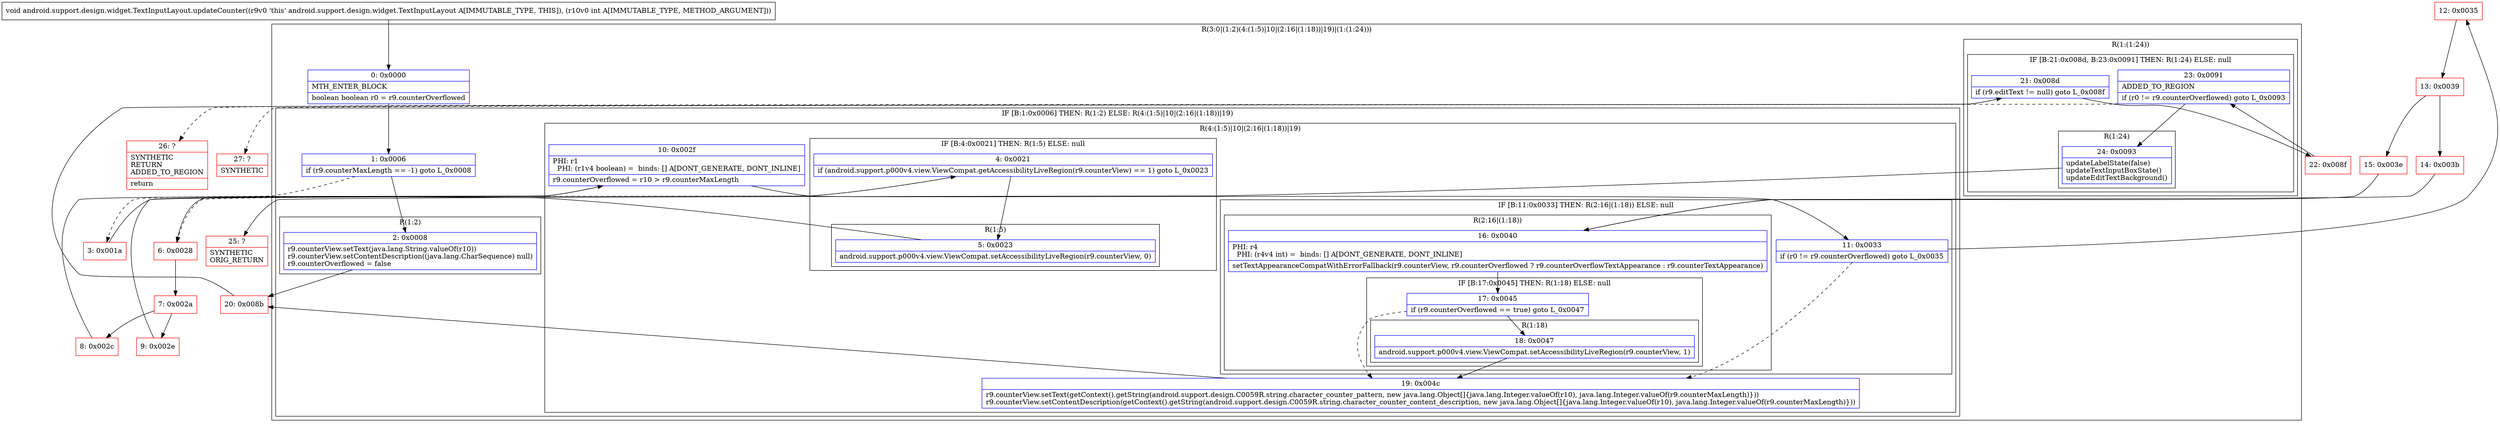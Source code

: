 digraph "CFG forandroid.support.design.widget.TextInputLayout.updateCounter(I)V" {
subgraph cluster_Region_1263316525 {
label = "R(3:0|(1:2)(4:(1:5)|10|(2:16|(1:18))|19)|(1:(1:24)))";
node [shape=record,color=blue];
Node_0 [shape=record,label="{0\:\ 0x0000|MTH_ENTER_BLOCK\l|boolean boolean r0 = r9.counterOverflowed\l}"];
subgraph cluster_IfRegion_1744957721 {
label = "IF [B:1:0x0006] THEN: R(1:2) ELSE: R(4:(1:5)|10|(2:16|(1:18))|19)";
node [shape=record,color=blue];
Node_1 [shape=record,label="{1\:\ 0x0006|if (r9.counterMaxLength == \-1) goto L_0x0008\l}"];
subgraph cluster_Region_959961105 {
label = "R(1:2)";
node [shape=record,color=blue];
Node_2 [shape=record,label="{2\:\ 0x0008|r9.counterView.setText(java.lang.String.valueOf(r10))\lr9.counterView.setContentDescription((java.lang.CharSequence) null)\lr9.counterOverflowed = false\l}"];
}
subgraph cluster_Region_1099172317 {
label = "R(4:(1:5)|10|(2:16|(1:18))|19)";
node [shape=record,color=blue];
subgraph cluster_IfRegion_1635876375 {
label = "IF [B:4:0x0021] THEN: R(1:5) ELSE: null";
node [shape=record,color=blue];
Node_4 [shape=record,label="{4\:\ 0x0021|if (android.support.p000v4.view.ViewCompat.getAccessibilityLiveRegion(r9.counterView) == 1) goto L_0x0023\l}"];
subgraph cluster_Region_116380167 {
label = "R(1:5)";
node [shape=record,color=blue];
Node_5 [shape=record,label="{5\:\ 0x0023|android.support.p000v4.view.ViewCompat.setAccessibilityLiveRegion(r9.counterView, 0)\l}"];
}
}
Node_10 [shape=record,label="{10\:\ 0x002f|PHI: r1 \l  PHI: (r1v4 boolean) =  binds: [] A[DONT_GENERATE, DONT_INLINE]\l|r9.counterOverflowed = r10 \> r9.counterMaxLength\l}"];
subgraph cluster_IfRegion_2100061905 {
label = "IF [B:11:0x0033] THEN: R(2:16|(1:18)) ELSE: null";
node [shape=record,color=blue];
Node_11 [shape=record,label="{11\:\ 0x0033|if (r0 != r9.counterOverflowed) goto L_0x0035\l}"];
subgraph cluster_Region_18838939 {
label = "R(2:16|(1:18))";
node [shape=record,color=blue];
Node_16 [shape=record,label="{16\:\ 0x0040|PHI: r4 \l  PHI: (r4v4 int) =  binds: [] A[DONT_GENERATE, DONT_INLINE]\l|setTextAppearanceCompatWithErrorFallback(r9.counterView, r9.counterOverflowed ? r9.counterOverflowTextAppearance : r9.counterTextAppearance)\l}"];
subgraph cluster_IfRegion_1622433412 {
label = "IF [B:17:0x0045] THEN: R(1:18) ELSE: null";
node [shape=record,color=blue];
Node_17 [shape=record,label="{17\:\ 0x0045|if (r9.counterOverflowed == true) goto L_0x0047\l}"];
subgraph cluster_Region_170911043 {
label = "R(1:18)";
node [shape=record,color=blue];
Node_18 [shape=record,label="{18\:\ 0x0047|android.support.p000v4.view.ViewCompat.setAccessibilityLiveRegion(r9.counterView, 1)\l}"];
}
}
}
}
Node_19 [shape=record,label="{19\:\ 0x004c|r9.counterView.setText(getContext().getString(android.support.design.C0059R.string.character_counter_pattern, new java.lang.Object[]\{java.lang.Integer.valueOf(r10), java.lang.Integer.valueOf(r9.counterMaxLength)\}))\lr9.counterView.setContentDescription(getContext().getString(android.support.design.C0059R.string.character_counter_content_description, new java.lang.Object[]\{java.lang.Integer.valueOf(r10), java.lang.Integer.valueOf(r9.counterMaxLength)\}))\l}"];
}
}
subgraph cluster_Region_1915249131 {
label = "R(1:(1:24))";
node [shape=record,color=blue];
subgraph cluster_IfRegion_310734144 {
label = "IF [B:21:0x008d, B:23:0x0091] THEN: R(1:24) ELSE: null";
node [shape=record,color=blue];
Node_21 [shape=record,label="{21\:\ 0x008d|if (r9.editText != null) goto L_0x008f\l}"];
Node_23 [shape=record,label="{23\:\ 0x0091|ADDED_TO_REGION\l|if (r0 != r9.counterOverflowed) goto L_0x0093\l}"];
subgraph cluster_Region_140599704 {
label = "R(1:24)";
node [shape=record,color=blue];
Node_24 [shape=record,label="{24\:\ 0x0093|updateLabelState(false)\lupdateTextInputBoxState()\lupdateEditTextBackground()\l}"];
}
}
}
}
Node_3 [shape=record,color=red,label="{3\:\ 0x001a}"];
Node_6 [shape=record,color=red,label="{6\:\ 0x0028}"];
Node_7 [shape=record,color=red,label="{7\:\ 0x002a}"];
Node_8 [shape=record,color=red,label="{8\:\ 0x002c}"];
Node_9 [shape=record,color=red,label="{9\:\ 0x002e}"];
Node_12 [shape=record,color=red,label="{12\:\ 0x0035}"];
Node_13 [shape=record,color=red,label="{13\:\ 0x0039}"];
Node_14 [shape=record,color=red,label="{14\:\ 0x003b}"];
Node_15 [shape=record,color=red,label="{15\:\ 0x003e}"];
Node_20 [shape=record,color=red,label="{20\:\ 0x008b}"];
Node_22 [shape=record,color=red,label="{22\:\ 0x008f}"];
Node_25 [shape=record,color=red,label="{25\:\ ?|SYNTHETIC\lORIG_RETURN\l}"];
Node_26 [shape=record,color=red,label="{26\:\ ?|SYNTHETIC\lRETURN\lADDED_TO_REGION\l|return\l}"];
Node_27 [shape=record,color=red,label="{27\:\ ?|SYNTHETIC\l}"];
MethodNode[shape=record,label="{void android.support.design.widget.TextInputLayout.updateCounter((r9v0 'this' android.support.design.widget.TextInputLayout A[IMMUTABLE_TYPE, THIS]), (r10v0 int A[IMMUTABLE_TYPE, METHOD_ARGUMENT])) }"];
MethodNode -> Node_0;
Node_0 -> Node_1;
Node_1 -> Node_2;
Node_1 -> Node_3[style=dashed];
Node_2 -> Node_20;
Node_4 -> Node_5;
Node_4 -> Node_6[style=dashed];
Node_5 -> Node_6;
Node_10 -> Node_11;
Node_11 -> Node_12;
Node_11 -> Node_19[style=dashed];
Node_16 -> Node_17;
Node_17 -> Node_18;
Node_17 -> Node_19[style=dashed];
Node_18 -> Node_19;
Node_19 -> Node_20;
Node_21 -> Node_22;
Node_21 -> Node_26[style=dashed];
Node_23 -> Node_24;
Node_23 -> Node_27[style=dashed];
Node_24 -> Node_25;
Node_3 -> Node_4;
Node_6 -> Node_7;
Node_7 -> Node_8;
Node_7 -> Node_9;
Node_8 -> Node_10;
Node_9 -> Node_10;
Node_12 -> Node_13;
Node_13 -> Node_14;
Node_13 -> Node_15;
Node_14 -> Node_16;
Node_15 -> Node_16;
Node_20 -> Node_21;
Node_22 -> Node_23;
}

